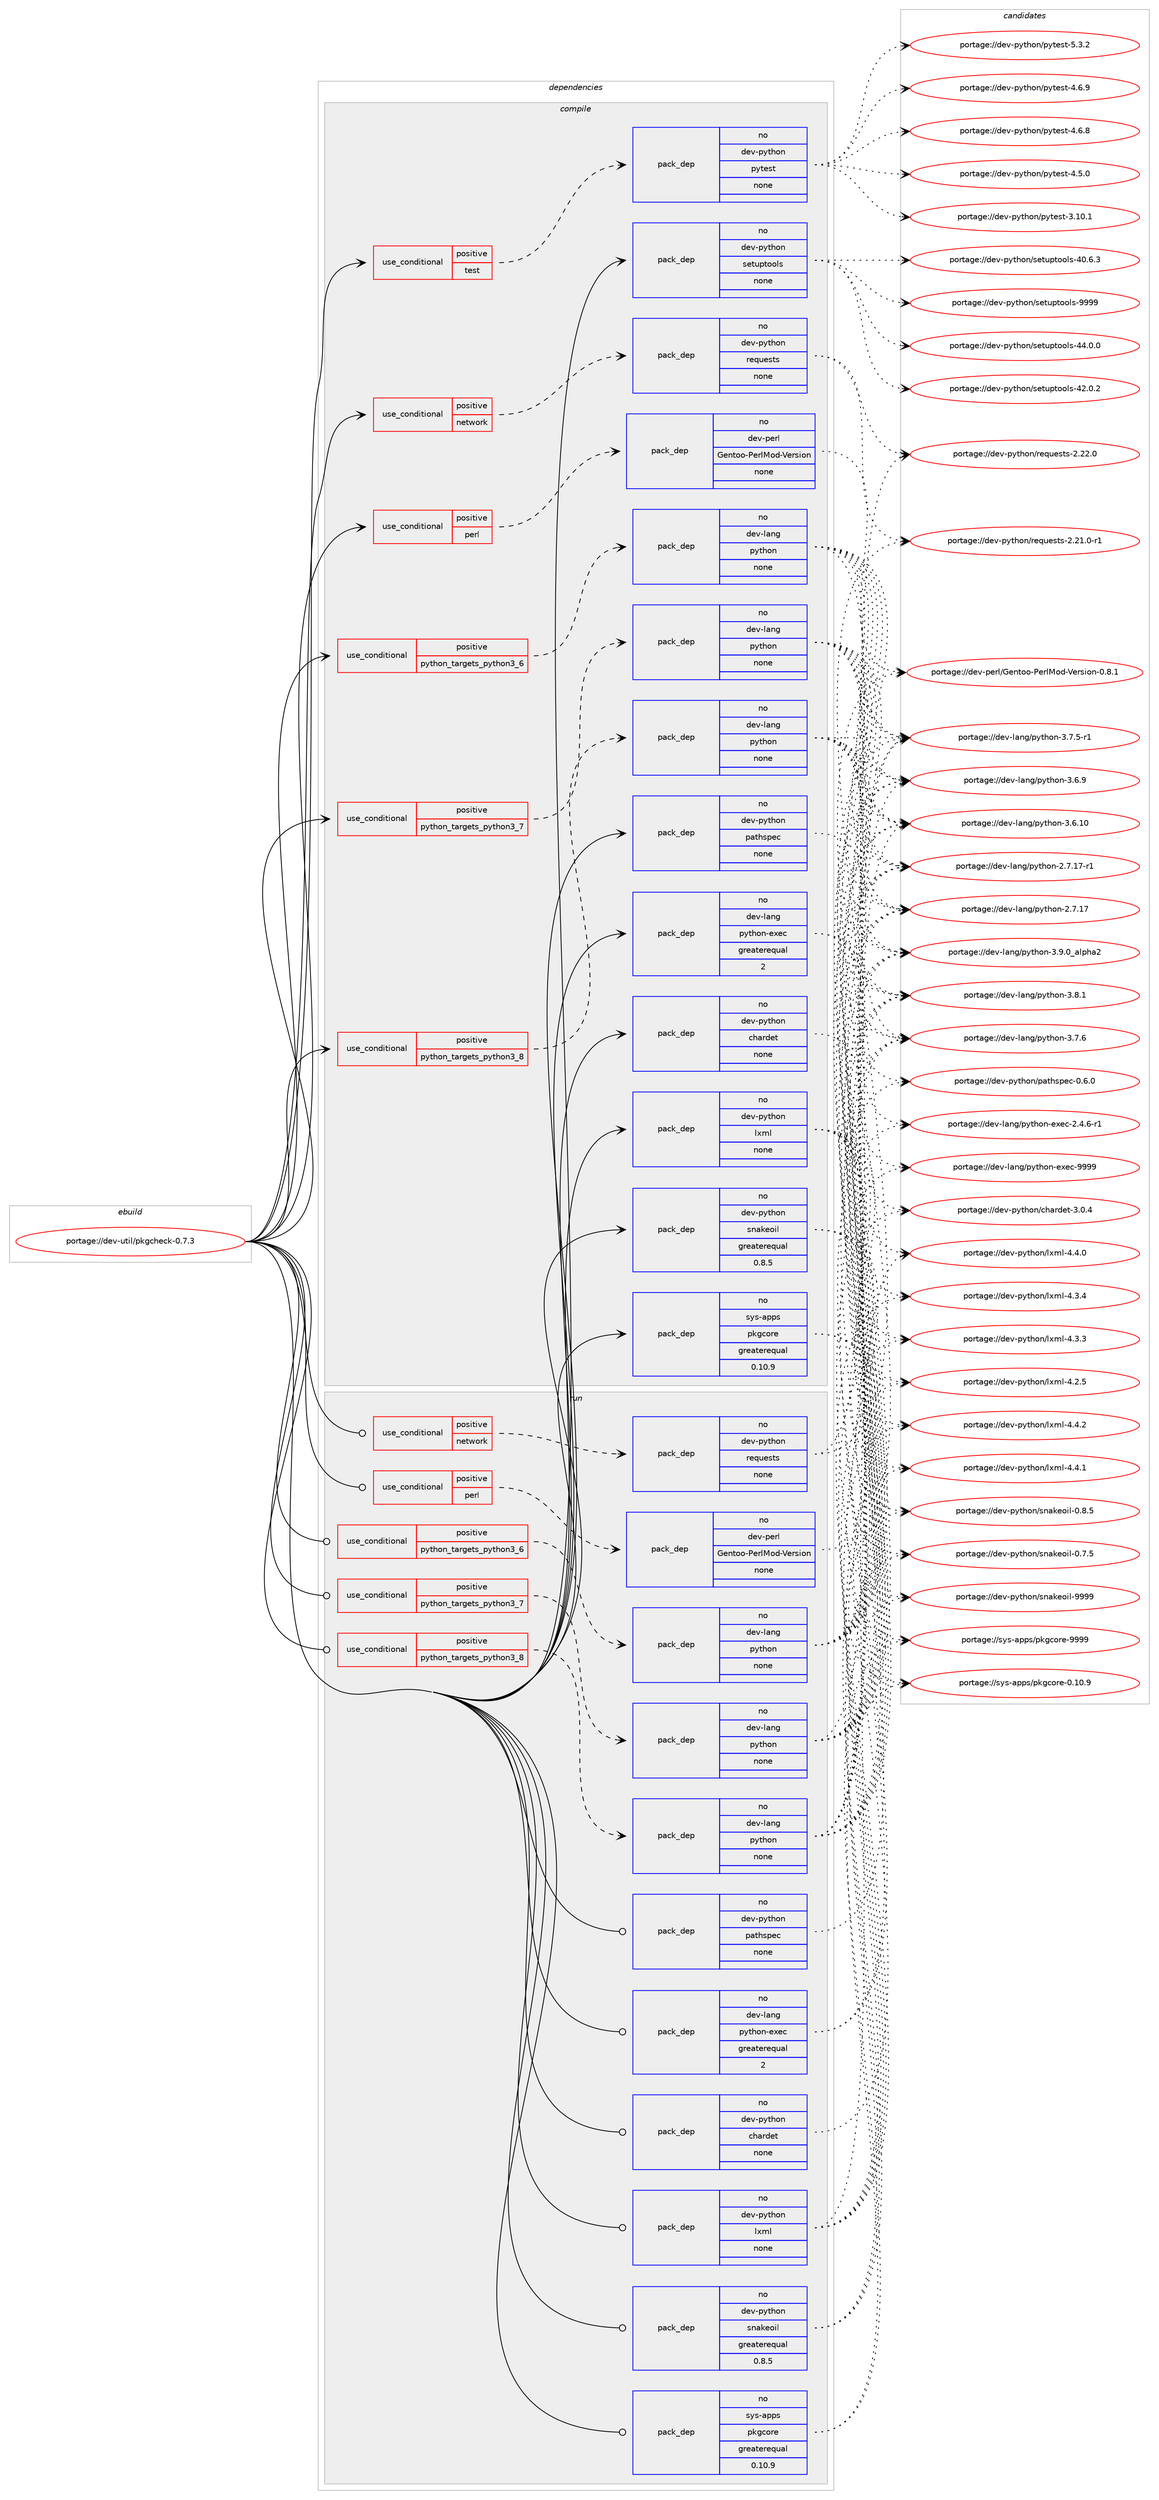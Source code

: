 digraph prolog {

# *************
# Graph options
# *************

newrank=true;
concentrate=true;
compound=true;
graph [rankdir=LR,fontname=Helvetica,fontsize=10,ranksep=1.5];#, ranksep=2.5, nodesep=0.2];
edge  [arrowhead=vee];
node  [fontname=Helvetica,fontsize=10];

# **********
# The ebuild
# **********

subgraph cluster_leftcol {
color=gray;
rank=same;
label=<<i>ebuild</i>>;
id [label="portage://dev-util/pkgcheck-0.7.3", color=red, width=4, href="../dev-util/pkgcheck-0.7.3.svg"];
}

# ****************
# The dependencies
# ****************

subgraph cluster_midcol {
color=gray;
label=<<i>dependencies</i>>;
subgraph cluster_compile {
fillcolor="#eeeeee";
style=filled;
label=<<i>compile</i>>;
subgraph cond61798 {
dependency298290 [label=<<TABLE BORDER="0" CELLBORDER="1" CELLSPACING="0" CELLPADDING="4"><TR><TD ROWSPAN="3" CELLPADDING="10">use_conditional</TD></TR><TR><TD>positive</TD></TR><TR><TD>network</TD></TR></TABLE>>, shape=none, color=red];
subgraph pack231898 {
dependency298291 [label=<<TABLE BORDER="0" CELLBORDER="1" CELLSPACING="0" CELLPADDING="4" WIDTH="220"><TR><TD ROWSPAN="6" CELLPADDING="30">pack_dep</TD></TR><TR><TD WIDTH="110">no</TD></TR><TR><TD>dev-python</TD></TR><TR><TD>requests</TD></TR><TR><TD>none</TD></TR><TR><TD></TD></TR></TABLE>>, shape=none, color=blue];
}
dependency298290:e -> dependency298291:w [weight=20,style="dashed",arrowhead="vee"];
}
id:e -> dependency298290:w [weight=20,style="solid",arrowhead="vee"];
subgraph cond61799 {
dependency298292 [label=<<TABLE BORDER="0" CELLBORDER="1" CELLSPACING="0" CELLPADDING="4"><TR><TD ROWSPAN="3" CELLPADDING="10">use_conditional</TD></TR><TR><TD>positive</TD></TR><TR><TD>perl</TD></TR></TABLE>>, shape=none, color=red];
subgraph pack231899 {
dependency298293 [label=<<TABLE BORDER="0" CELLBORDER="1" CELLSPACING="0" CELLPADDING="4" WIDTH="220"><TR><TD ROWSPAN="6" CELLPADDING="30">pack_dep</TD></TR><TR><TD WIDTH="110">no</TD></TR><TR><TD>dev-perl</TD></TR><TR><TD>Gentoo-PerlMod-Version</TD></TR><TR><TD>none</TD></TR><TR><TD></TD></TR></TABLE>>, shape=none, color=blue];
}
dependency298292:e -> dependency298293:w [weight=20,style="dashed",arrowhead="vee"];
}
id:e -> dependency298292:w [weight=20,style="solid",arrowhead="vee"];
subgraph cond61800 {
dependency298294 [label=<<TABLE BORDER="0" CELLBORDER="1" CELLSPACING="0" CELLPADDING="4"><TR><TD ROWSPAN="3" CELLPADDING="10">use_conditional</TD></TR><TR><TD>positive</TD></TR><TR><TD>python_targets_python3_6</TD></TR></TABLE>>, shape=none, color=red];
subgraph pack231900 {
dependency298295 [label=<<TABLE BORDER="0" CELLBORDER="1" CELLSPACING="0" CELLPADDING="4" WIDTH="220"><TR><TD ROWSPAN="6" CELLPADDING="30">pack_dep</TD></TR><TR><TD WIDTH="110">no</TD></TR><TR><TD>dev-lang</TD></TR><TR><TD>python</TD></TR><TR><TD>none</TD></TR><TR><TD></TD></TR></TABLE>>, shape=none, color=blue];
}
dependency298294:e -> dependency298295:w [weight=20,style="dashed",arrowhead="vee"];
}
id:e -> dependency298294:w [weight=20,style="solid",arrowhead="vee"];
subgraph cond61801 {
dependency298296 [label=<<TABLE BORDER="0" CELLBORDER="1" CELLSPACING="0" CELLPADDING="4"><TR><TD ROWSPAN="3" CELLPADDING="10">use_conditional</TD></TR><TR><TD>positive</TD></TR><TR><TD>python_targets_python3_7</TD></TR></TABLE>>, shape=none, color=red];
subgraph pack231901 {
dependency298297 [label=<<TABLE BORDER="0" CELLBORDER="1" CELLSPACING="0" CELLPADDING="4" WIDTH="220"><TR><TD ROWSPAN="6" CELLPADDING="30">pack_dep</TD></TR><TR><TD WIDTH="110">no</TD></TR><TR><TD>dev-lang</TD></TR><TR><TD>python</TD></TR><TR><TD>none</TD></TR><TR><TD></TD></TR></TABLE>>, shape=none, color=blue];
}
dependency298296:e -> dependency298297:w [weight=20,style="dashed",arrowhead="vee"];
}
id:e -> dependency298296:w [weight=20,style="solid",arrowhead="vee"];
subgraph cond61802 {
dependency298298 [label=<<TABLE BORDER="0" CELLBORDER="1" CELLSPACING="0" CELLPADDING="4"><TR><TD ROWSPAN="3" CELLPADDING="10">use_conditional</TD></TR><TR><TD>positive</TD></TR><TR><TD>python_targets_python3_8</TD></TR></TABLE>>, shape=none, color=red];
subgraph pack231902 {
dependency298299 [label=<<TABLE BORDER="0" CELLBORDER="1" CELLSPACING="0" CELLPADDING="4" WIDTH="220"><TR><TD ROWSPAN="6" CELLPADDING="30">pack_dep</TD></TR><TR><TD WIDTH="110">no</TD></TR><TR><TD>dev-lang</TD></TR><TR><TD>python</TD></TR><TR><TD>none</TD></TR><TR><TD></TD></TR></TABLE>>, shape=none, color=blue];
}
dependency298298:e -> dependency298299:w [weight=20,style="dashed",arrowhead="vee"];
}
id:e -> dependency298298:w [weight=20,style="solid",arrowhead="vee"];
subgraph cond61803 {
dependency298300 [label=<<TABLE BORDER="0" CELLBORDER="1" CELLSPACING="0" CELLPADDING="4"><TR><TD ROWSPAN="3" CELLPADDING="10">use_conditional</TD></TR><TR><TD>positive</TD></TR><TR><TD>test</TD></TR></TABLE>>, shape=none, color=red];
subgraph pack231903 {
dependency298301 [label=<<TABLE BORDER="0" CELLBORDER="1" CELLSPACING="0" CELLPADDING="4" WIDTH="220"><TR><TD ROWSPAN="6" CELLPADDING="30">pack_dep</TD></TR><TR><TD WIDTH="110">no</TD></TR><TR><TD>dev-python</TD></TR><TR><TD>pytest</TD></TR><TR><TD>none</TD></TR><TR><TD></TD></TR></TABLE>>, shape=none, color=blue];
}
dependency298300:e -> dependency298301:w [weight=20,style="dashed",arrowhead="vee"];
}
id:e -> dependency298300:w [weight=20,style="solid",arrowhead="vee"];
subgraph pack231904 {
dependency298302 [label=<<TABLE BORDER="0" CELLBORDER="1" CELLSPACING="0" CELLPADDING="4" WIDTH="220"><TR><TD ROWSPAN="6" CELLPADDING="30">pack_dep</TD></TR><TR><TD WIDTH="110">no</TD></TR><TR><TD>dev-lang</TD></TR><TR><TD>python-exec</TD></TR><TR><TD>greaterequal</TD></TR><TR><TD>2</TD></TR></TABLE>>, shape=none, color=blue];
}
id:e -> dependency298302:w [weight=20,style="solid",arrowhead="vee"];
subgraph pack231905 {
dependency298303 [label=<<TABLE BORDER="0" CELLBORDER="1" CELLSPACING="0" CELLPADDING="4" WIDTH="220"><TR><TD ROWSPAN="6" CELLPADDING="30">pack_dep</TD></TR><TR><TD WIDTH="110">no</TD></TR><TR><TD>dev-python</TD></TR><TR><TD>chardet</TD></TR><TR><TD>none</TD></TR><TR><TD></TD></TR></TABLE>>, shape=none, color=blue];
}
id:e -> dependency298303:w [weight=20,style="solid",arrowhead="vee"];
subgraph pack231906 {
dependency298304 [label=<<TABLE BORDER="0" CELLBORDER="1" CELLSPACING="0" CELLPADDING="4" WIDTH="220"><TR><TD ROWSPAN="6" CELLPADDING="30">pack_dep</TD></TR><TR><TD WIDTH="110">no</TD></TR><TR><TD>dev-python</TD></TR><TR><TD>lxml</TD></TR><TR><TD>none</TD></TR><TR><TD></TD></TR></TABLE>>, shape=none, color=blue];
}
id:e -> dependency298304:w [weight=20,style="solid",arrowhead="vee"];
subgraph pack231907 {
dependency298305 [label=<<TABLE BORDER="0" CELLBORDER="1" CELLSPACING="0" CELLPADDING="4" WIDTH="220"><TR><TD ROWSPAN="6" CELLPADDING="30">pack_dep</TD></TR><TR><TD WIDTH="110">no</TD></TR><TR><TD>dev-python</TD></TR><TR><TD>pathspec</TD></TR><TR><TD>none</TD></TR><TR><TD></TD></TR></TABLE>>, shape=none, color=blue];
}
id:e -> dependency298305:w [weight=20,style="solid",arrowhead="vee"];
subgraph pack231908 {
dependency298306 [label=<<TABLE BORDER="0" CELLBORDER="1" CELLSPACING="0" CELLPADDING="4" WIDTH="220"><TR><TD ROWSPAN="6" CELLPADDING="30">pack_dep</TD></TR><TR><TD WIDTH="110">no</TD></TR><TR><TD>dev-python</TD></TR><TR><TD>setuptools</TD></TR><TR><TD>none</TD></TR><TR><TD></TD></TR></TABLE>>, shape=none, color=blue];
}
id:e -> dependency298306:w [weight=20,style="solid",arrowhead="vee"];
subgraph pack231909 {
dependency298307 [label=<<TABLE BORDER="0" CELLBORDER="1" CELLSPACING="0" CELLPADDING="4" WIDTH="220"><TR><TD ROWSPAN="6" CELLPADDING="30">pack_dep</TD></TR><TR><TD WIDTH="110">no</TD></TR><TR><TD>dev-python</TD></TR><TR><TD>snakeoil</TD></TR><TR><TD>greaterequal</TD></TR><TR><TD>0.8.5</TD></TR></TABLE>>, shape=none, color=blue];
}
id:e -> dependency298307:w [weight=20,style="solid",arrowhead="vee"];
subgraph pack231910 {
dependency298308 [label=<<TABLE BORDER="0" CELLBORDER="1" CELLSPACING="0" CELLPADDING="4" WIDTH="220"><TR><TD ROWSPAN="6" CELLPADDING="30">pack_dep</TD></TR><TR><TD WIDTH="110">no</TD></TR><TR><TD>sys-apps</TD></TR><TR><TD>pkgcore</TD></TR><TR><TD>greaterequal</TD></TR><TR><TD>0.10.9</TD></TR></TABLE>>, shape=none, color=blue];
}
id:e -> dependency298308:w [weight=20,style="solid",arrowhead="vee"];
}
subgraph cluster_compileandrun {
fillcolor="#eeeeee";
style=filled;
label=<<i>compile and run</i>>;
}
subgraph cluster_run {
fillcolor="#eeeeee";
style=filled;
label=<<i>run</i>>;
subgraph cond61804 {
dependency298309 [label=<<TABLE BORDER="0" CELLBORDER="1" CELLSPACING="0" CELLPADDING="4"><TR><TD ROWSPAN="3" CELLPADDING="10">use_conditional</TD></TR><TR><TD>positive</TD></TR><TR><TD>network</TD></TR></TABLE>>, shape=none, color=red];
subgraph pack231911 {
dependency298310 [label=<<TABLE BORDER="0" CELLBORDER="1" CELLSPACING="0" CELLPADDING="4" WIDTH="220"><TR><TD ROWSPAN="6" CELLPADDING="30">pack_dep</TD></TR><TR><TD WIDTH="110">no</TD></TR><TR><TD>dev-python</TD></TR><TR><TD>requests</TD></TR><TR><TD>none</TD></TR><TR><TD></TD></TR></TABLE>>, shape=none, color=blue];
}
dependency298309:e -> dependency298310:w [weight=20,style="dashed",arrowhead="vee"];
}
id:e -> dependency298309:w [weight=20,style="solid",arrowhead="odot"];
subgraph cond61805 {
dependency298311 [label=<<TABLE BORDER="0" CELLBORDER="1" CELLSPACING="0" CELLPADDING="4"><TR><TD ROWSPAN="3" CELLPADDING="10">use_conditional</TD></TR><TR><TD>positive</TD></TR><TR><TD>perl</TD></TR></TABLE>>, shape=none, color=red];
subgraph pack231912 {
dependency298312 [label=<<TABLE BORDER="0" CELLBORDER="1" CELLSPACING="0" CELLPADDING="4" WIDTH="220"><TR><TD ROWSPAN="6" CELLPADDING="30">pack_dep</TD></TR><TR><TD WIDTH="110">no</TD></TR><TR><TD>dev-perl</TD></TR><TR><TD>Gentoo-PerlMod-Version</TD></TR><TR><TD>none</TD></TR><TR><TD></TD></TR></TABLE>>, shape=none, color=blue];
}
dependency298311:e -> dependency298312:w [weight=20,style="dashed",arrowhead="vee"];
}
id:e -> dependency298311:w [weight=20,style="solid",arrowhead="odot"];
subgraph cond61806 {
dependency298313 [label=<<TABLE BORDER="0" CELLBORDER="1" CELLSPACING="0" CELLPADDING="4"><TR><TD ROWSPAN="3" CELLPADDING="10">use_conditional</TD></TR><TR><TD>positive</TD></TR><TR><TD>python_targets_python3_6</TD></TR></TABLE>>, shape=none, color=red];
subgraph pack231913 {
dependency298314 [label=<<TABLE BORDER="0" CELLBORDER="1" CELLSPACING="0" CELLPADDING="4" WIDTH="220"><TR><TD ROWSPAN="6" CELLPADDING="30">pack_dep</TD></TR><TR><TD WIDTH="110">no</TD></TR><TR><TD>dev-lang</TD></TR><TR><TD>python</TD></TR><TR><TD>none</TD></TR><TR><TD></TD></TR></TABLE>>, shape=none, color=blue];
}
dependency298313:e -> dependency298314:w [weight=20,style="dashed",arrowhead="vee"];
}
id:e -> dependency298313:w [weight=20,style="solid",arrowhead="odot"];
subgraph cond61807 {
dependency298315 [label=<<TABLE BORDER="0" CELLBORDER="1" CELLSPACING="0" CELLPADDING="4"><TR><TD ROWSPAN="3" CELLPADDING="10">use_conditional</TD></TR><TR><TD>positive</TD></TR><TR><TD>python_targets_python3_7</TD></TR></TABLE>>, shape=none, color=red];
subgraph pack231914 {
dependency298316 [label=<<TABLE BORDER="0" CELLBORDER="1" CELLSPACING="0" CELLPADDING="4" WIDTH="220"><TR><TD ROWSPAN="6" CELLPADDING="30">pack_dep</TD></TR><TR><TD WIDTH="110">no</TD></TR><TR><TD>dev-lang</TD></TR><TR><TD>python</TD></TR><TR><TD>none</TD></TR><TR><TD></TD></TR></TABLE>>, shape=none, color=blue];
}
dependency298315:e -> dependency298316:w [weight=20,style="dashed",arrowhead="vee"];
}
id:e -> dependency298315:w [weight=20,style="solid",arrowhead="odot"];
subgraph cond61808 {
dependency298317 [label=<<TABLE BORDER="0" CELLBORDER="1" CELLSPACING="0" CELLPADDING="4"><TR><TD ROWSPAN="3" CELLPADDING="10">use_conditional</TD></TR><TR><TD>positive</TD></TR><TR><TD>python_targets_python3_8</TD></TR></TABLE>>, shape=none, color=red];
subgraph pack231915 {
dependency298318 [label=<<TABLE BORDER="0" CELLBORDER="1" CELLSPACING="0" CELLPADDING="4" WIDTH="220"><TR><TD ROWSPAN="6" CELLPADDING="30">pack_dep</TD></TR><TR><TD WIDTH="110">no</TD></TR><TR><TD>dev-lang</TD></TR><TR><TD>python</TD></TR><TR><TD>none</TD></TR><TR><TD></TD></TR></TABLE>>, shape=none, color=blue];
}
dependency298317:e -> dependency298318:w [weight=20,style="dashed",arrowhead="vee"];
}
id:e -> dependency298317:w [weight=20,style="solid",arrowhead="odot"];
subgraph pack231916 {
dependency298319 [label=<<TABLE BORDER="0" CELLBORDER="1" CELLSPACING="0" CELLPADDING="4" WIDTH="220"><TR><TD ROWSPAN="6" CELLPADDING="30">pack_dep</TD></TR><TR><TD WIDTH="110">no</TD></TR><TR><TD>dev-lang</TD></TR><TR><TD>python-exec</TD></TR><TR><TD>greaterequal</TD></TR><TR><TD>2</TD></TR></TABLE>>, shape=none, color=blue];
}
id:e -> dependency298319:w [weight=20,style="solid",arrowhead="odot"];
subgraph pack231917 {
dependency298320 [label=<<TABLE BORDER="0" CELLBORDER="1" CELLSPACING="0" CELLPADDING="4" WIDTH="220"><TR><TD ROWSPAN="6" CELLPADDING="30">pack_dep</TD></TR><TR><TD WIDTH="110">no</TD></TR><TR><TD>dev-python</TD></TR><TR><TD>chardet</TD></TR><TR><TD>none</TD></TR><TR><TD></TD></TR></TABLE>>, shape=none, color=blue];
}
id:e -> dependency298320:w [weight=20,style="solid",arrowhead="odot"];
subgraph pack231918 {
dependency298321 [label=<<TABLE BORDER="0" CELLBORDER="1" CELLSPACING="0" CELLPADDING="4" WIDTH="220"><TR><TD ROWSPAN="6" CELLPADDING="30">pack_dep</TD></TR><TR><TD WIDTH="110">no</TD></TR><TR><TD>dev-python</TD></TR><TR><TD>lxml</TD></TR><TR><TD>none</TD></TR><TR><TD></TD></TR></TABLE>>, shape=none, color=blue];
}
id:e -> dependency298321:w [weight=20,style="solid",arrowhead="odot"];
subgraph pack231919 {
dependency298322 [label=<<TABLE BORDER="0" CELLBORDER="1" CELLSPACING="0" CELLPADDING="4" WIDTH="220"><TR><TD ROWSPAN="6" CELLPADDING="30">pack_dep</TD></TR><TR><TD WIDTH="110">no</TD></TR><TR><TD>dev-python</TD></TR><TR><TD>pathspec</TD></TR><TR><TD>none</TD></TR><TR><TD></TD></TR></TABLE>>, shape=none, color=blue];
}
id:e -> dependency298322:w [weight=20,style="solid",arrowhead="odot"];
subgraph pack231920 {
dependency298323 [label=<<TABLE BORDER="0" CELLBORDER="1" CELLSPACING="0" CELLPADDING="4" WIDTH="220"><TR><TD ROWSPAN="6" CELLPADDING="30">pack_dep</TD></TR><TR><TD WIDTH="110">no</TD></TR><TR><TD>dev-python</TD></TR><TR><TD>snakeoil</TD></TR><TR><TD>greaterequal</TD></TR><TR><TD>0.8.5</TD></TR></TABLE>>, shape=none, color=blue];
}
id:e -> dependency298323:w [weight=20,style="solid",arrowhead="odot"];
subgraph pack231921 {
dependency298324 [label=<<TABLE BORDER="0" CELLBORDER="1" CELLSPACING="0" CELLPADDING="4" WIDTH="220"><TR><TD ROWSPAN="6" CELLPADDING="30">pack_dep</TD></TR><TR><TD WIDTH="110">no</TD></TR><TR><TD>sys-apps</TD></TR><TR><TD>pkgcore</TD></TR><TR><TD>greaterequal</TD></TR><TR><TD>0.10.9</TD></TR></TABLE>>, shape=none, color=blue];
}
id:e -> dependency298324:w [weight=20,style="solid",arrowhead="odot"];
}
}

# **************
# The candidates
# **************

subgraph cluster_choices {
rank=same;
color=gray;
label=<<i>candidates</i>>;

subgraph choice231898 {
color=black;
nodesep=1;
choice100101118451121211161041111104711410111311710111511611545504650504648 [label="portage://dev-python/requests-2.22.0", color=red, width=4,href="../dev-python/requests-2.22.0.svg"];
choice1001011184511212111610411111047114101113117101115116115455046504946484511449 [label="portage://dev-python/requests-2.21.0-r1", color=red, width=4,href="../dev-python/requests-2.21.0-r1.svg"];
dependency298291:e -> choice100101118451121211161041111104711410111311710111511611545504650504648:w [style=dotted,weight="100"];
dependency298291:e -> choice1001011184511212111610411111047114101113117101115116115455046504946484511449:w [style=dotted,weight="100"];
}
subgraph choice231899 {
color=black;
nodesep=1;
choice1001011184511210111410847711011101161111114580101114108771111004586101114115105111110454846564649 [label="portage://dev-perl/Gentoo-PerlMod-Version-0.8.1", color=red, width=4,href="../dev-perl/Gentoo-PerlMod-Version-0.8.1.svg"];
dependency298293:e -> choice1001011184511210111410847711011101161111114580101114108771111004586101114115105111110454846564649:w [style=dotted,weight="100"];
}
subgraph choice231900 {
color=black;
nodesep=1;
choice10010111845108971101034711212111610411111045514657464895971081121049750 [label="portage://dev-lang/python-3.9.0_alpha2", color=red, width=4,href="../dev-lang/python-3.9.0_alpha2.svg"];
choice100101118451089711010347112121116104111110455146564649 [label="portage://dev-lang/python-3.8.1", color=red, width=4,href="../dev-lang/python-3.8.1.svg"];
choice100101118451089711010347112121116104111110455146554654 [label="portage://dev-lang/python-3.7.6", color=red, width=4,href="../dev-lang/python-3.7.6.svg"];
choice1001011184510897110103471121211161041111104551465546534511449 [label="portage://dev-lang/python-3.7.5-r1", color=red, width=4,href="../dev-lang/python-3.7.5-r1.svg"];
choice100101118451089711010347112121116104111110455146544657 [label="portage://dev-lang/python-3.6.9", color=red, width=4,href="../dev-lang/python-3.6.9.svg"];
choice10010111845108971101034711212111610411111045514654464948 [label="portage://dev-lang/python-3.6.10", color=red, width=4,href="../dev-lang/python-3.6.10.svg"];
choice100101118451089711010347112121116104111110455046554649554511449 [label="portage://dev-lang/python-2.7.17-r1", color=red, width=4,href="../dev-lang/python-2.7.17-r1.svg"];
choice10010111845108971101034711212111610411111045504655464955 [label="portage://dev-lang/python-2.7.17", color=red, width=4,href="../dev-lang/python-2.7.17.svg"];
dependency298295:e -> choice10010111845108971101034711212111610411111045514657464895971081121049750:w [style=dotted,weight="100"];
dependency298295:e -> choice100101118451089711010347112121116104111110455146564649:w [style=dotted,weight="100"];
dependency298295:e -> choice100101118451089711010347112121116104111110455146554654:w [style=dotted,weight="100"];
dependency298295:e -> choice1001011184510897110103471121211161041111104551465546534511449:w [style=dotted,weight="100"];
dependency298295:e -> choice100101118451089711010347112121116104111110455146544657:w [style=dotted,weight="100"];
dependency298295:e -> choice10010111845108971101034711212111610411111045514654464948:w [style=dotted,weight="100"];
dependency298295:e -> choice100101118451089711010347112121116104111110455046554649554511449:w [style=dotted,weight="100"];
dependency298295:e -> choice10010111845108971101034711212111610411111045504655464955:w [style=dotted,weight="100"];
}
subgraph choice231901 {
color=black;
nodesep=1;
choice10010111845108971101034711212111610411111045514657464895971081121049750 [label="portage://dev-lang/python-3.9.0_alpha2", color=red, width=4,href="../dev-lang/python-3.9.0_alpha2.svg"];
choice100101118451089711010347112121116104111110455146564649 [label="portage://dev-lang/python-3.8.1", color=red, width=4,href="../dev-lang/python-3.8.1.svg"];
choice100101118451089711010347112121116104111110455146554654 [label="portage://dev-lang/python-3.7.6", color=red, width=4,href="../dev-lang/python-3.7.6.svg"];
choice1001011184510897110103471121211161041111104551465546534511449 [label="portage://dev-lang/python-3.7.5-r1", color=red, width=4,href="../dev-lang/python-3.7.5-r1.svg"];
choice100101118451089711010347112121116104111110455146544657 [label="portage://dev-lang/python-3.6.9", color=red, width=4,href="../dev-lang/python-3.6.9.svg"];
choice10010111845108971101034711212111610411111045514654464948 [label="portage://dev-lang/python-3.6.10", color=red, width=4,href="../dev-lang/python-3.6.10.svg"];
choice100101118451089711010347112121116104111110455046554649554511449 [label="portage://dev-lang/python-2.7.17-r1", color=red, width=4,href="../dev-lang/python-2.7.17-r1.svg"];
choice10010111845108971101034711212111610411111045504655464955 [label="portage://dev-lang/python-2.7.17", color=red, width=4,href="../dev-lang/python-2.7.17.svg"];
dependency298297:e -> choice10010111845108971101034711212111610411111045514657464895971081121049750:w [style=dotted,weight="100"];
dependency298297:e -> choice100101118451089711010347112121116104111110455146564649:w [style=dotted,weight="100"];
dependency298297:e -> choice100101118451089711010347112121116104111110455146554654:w [style=dotted,weight="100"];
dependency298297:e -> choice1001011184510897110103471121211161041111104551465546534511449:w [style=dotted,weight="100"];
dependency298297:e -> choice100101118451089711010347112121116104111110455146544657:w [style=dotted,weight="100"];
dependency298297:e -> choice10010111845108971101034711212111610411111045514654464948:w [style=dotted,weight="100"];
dependency298297:e -> choice100101118451089711010347112121116104111110455046554649554511449:w [style=dotted,weight="100"];
dependency298297:e -> choice10010111845108971101034711212111610411111045504655464955:w [style=dotted,weight="100"];
}
subgraph choice231902 {
color=black;
nodesep=1;
choice10010111845108971101034711212111610411111045514657464895971081121049750 [label="portage://dev-lang/python-3.9.0_alpha2", color=red, width=4,href="../dev-lang/python-3.9.0_alpha2.svg"];
choice100101118451089711010347112121116104111110455146564649 [label="portage://dev-lang/python-3.8.1", color=red, width=4,href="../dev-lang/python-3.8.1.svg"];
choice100101118451089711010347112121116104111110455146554654 [label="portage://dev-lang/python-3.7.6", color=red, width=4,href="../dev-lang/python-3.7.6.svg"];
choice1001011184510897110103471121211161041111104551465546534511449 [label="portage://dev-lang/python-3.7.5-r1", color=red, width=4,href="../dev-lang/python-3.7.5-r1.svg"];
choice100101118451089711010347112121116104111110455146544657 [label="portage://dev-lang/python-3.6.9", color=red, width=4,href="../dev-lang/python-3.6.9.svg"];
choice10010111845108971101034711212111610411111045514654464948 [label="portage://dev-lang/python-3.6.10", color=red, width=4,href="../dev-lang/python-3.6.10.svg"];
choice100101118451089711010347112121116104111110455046554649554511449 [label="portage://dev-lang/python-2.7.17-r1", color=red, width=4,href="../dev-lang/python-2.7.17-r1.svg"];
choice10010111845108971101034711212111610411111045504655464955 [label="portage://dev-lang/python-2.7.17", color=red, width=4,href="../dev-lang/python-2.7.17.svg"];
dependency298299:e -> choice10010111845108971101034711212111610411111045514657464895971081121049750:w [style=dotted,weight="100"];
dependency298299:e -> choice100101118451089711010347112121116104111110455146564649:w [style=dotted,weight="100"];
dependency298299:e -> choice100101118451089711010347112121116104111110455146554654:w [style=dotted,weight="100"];
dependency298299:e -> choice1001011184510897110103471121211161041111104551465546534511449:w [style=dotted,weight="100"];
dependency298299:e -> choice100101118451089711010347112121116104111110455146544657:w [style=dotted,weight="100"];
dependency298299:e -> choice10010111845108971101034711212111610411111045514654464948:w [style=dotted,weight="100"];
dependency298299:e -> choice100101118451089711010347112121116104111110455046554649554511449:w [style=dotted,weight="100"];
dependency298299:e -> choice10010111845108971101034711212111610411111045504655464955:w [style=dotted,weight="100"];
}
subgraph choice231903 {
color=black;
nodesep=1;
choice1001011184511212111610411111047112121116101115116455346514650 [label="portage://dev-python/pytest-5.3.2", color=red, width=4,href="../dev-python/pytest-5.3.2.svg"];
choice1001011184511212111610411111047112121116101115116455246544657 [label="portage://dev-python/pytest-4.6.9", color=red, width=4,href="../dev-python/pytest-4.6.9.svg"];
choice1001011184511212111610411111047112121116101115116455246544656 [label="portage://dev-python/pytest-4.6.8", color=red, width=4,href="../dev-python/pytest-4.6.8.svg"];
choice1001011184511212111610411111047112121116101115116455246534648 [label="portage://dev-python/pytest-4.5.0", color=red, width=4,href="../dev-python/pytest-4.5.0.svg"];
choice100101118451121211161041111104711212111610111511645514649484649 [label="portage://dev-python/pytest-3.10.1", color=red, width=4,href="../dev-python/pytest-3.10.1.svg"];
dependency298301:e -> choice1001011184511212111610411111047112121116101115116455346514650:w [style=dotted,weight="100"];
dependency298301:e -> choice1001011184511212111610411111047112121116101115116455246544657:w [style=dotted,weight="100"];
dependency298301:e -> choice1001011184511212111610411111047112121116101115116455246544656:w [style=dotted,weight="100"];
dependency298301:e -> choice1001011184511212111610411111047112121116101115116455246534648:w [style=dotted,weight="100"];
dependency298301:e -> choice100101118451121211161041111104711212111610111511645514649484649:w [style=dotted,weight="100"];
}
subgraph choice231904 {
color=black;
nodesep=1;
choice10010111845108971101034711212111610411111045101120101994557575757 [label="portage://dev-lang/python-exec-9999", color=red, width=4,href="../dev-lang/python-exec-9999.svg"];
choice10010111845108971101034711212111610411111045101120101994550465246544511449 [label="portage://dev-lang/python-exec-2.4.6-r1", color=red, width=4,href="../dev-lang/python-exec-2.4.6-r1.svg"];
dependency298302:e -> choice10010111845108971101034711212111610411111045101120101994557575757:w [style=dotted,weight="100"];
dependency298302:e -> choice10010111845108971101034711212111610411111045101120101994550465246544511449:w [style=dotted,weight="100"];
}
subgraph choice231905 {
color=black;
nodesep=1;
choice10010111845112121116104111110479910497114100101116455146484652 [label="portage://dev-python/chardet-3.0.4", color=red, width=4,href="../dev-python/chardet-3.0.4.svg"];
dependency298303:e -> choice10010111845112121116104111110479910497114100101116455146484652:w [style=dotted,weight="100"];
}
subgraph choice231906 {
color=black;
nodesep=1;
choice1001011184511212111610411111047108120109108455246524650 [label="portage://dev-python/lxml-4.4.2", color=red, width=4,href="../dev-python/lxml-4.4.2.svg"];
choice1001011184511212111610411111047108120109108455246524649 [label="portage://dev-python/lxml-4.4.1", color=red, width=4,href="../dev-python/lxml-4.4.1.svg"];
choice1001011184511212111610411111047108120109108455246524648 [label="portage://dev-python/lxml-4.4.0", color=red, width=4,href="../dev-python/lxml-4.4.0.svg"];
choice1001011184511212111610411111047108120109108455246514652 [label="portage://dev-python/lxml-4.3.4", color=red, width=4,href="../dev-python/lxml-4.3.4.svg"];
choice1001011184511212111610411111047108120109108455246514651 [label="portage://dev-python/lxml-4.3.3", color=red, width=4,href="../dev-python/lxml-4.3.3.svg"];
choice1001011184511212111610411111047108120109108455246504653 [label="portage://dev-python/lxml-4.2.5", color=red, width=4,href="../dev-python/lxml-4.2.5.svg"];
dependency298304:e -> choice1001011184511212111610411111047108120109108455246524650:w [style=dotted,weight="100"];
dependency298304:e -> choice1001011184511212111610411111047108120109108455246524649:w [style=dotted,weight="100"];
dependency298304:e -> choice1001011184511212111610411111047108120109108455246524648:w [style=dotted,weight="100"];
dependency298304:e -> choice1001011184511212111610411111047108120109108455246514652:w [style=dotted,weight="100"];
dependency298304:e -> choice1001011184511212111610411111047108120109108455246514651:w [style=dotted,weight="100"];
dependency298304:e -> choice1001011184511212111610411111047108120109108455246504653:w [style=dotted,weight="100"];
}
subgraph choice231907 {
color=black;
nodesep=1;
choice10010111845112121116104111110471129711610411511210199454846544648 [label="portage://dev-python/pathspec-0.6.0", color=red, width=4,href="../dev-python/pathspec-0.6.0.svg"];
dependency298305:e -> choice10010111845112121116104111110471129711610411511210199454846544648:w [style=dotted,weight="100"];
}
subgraph choice231908 {
color=black;
nodesep=1;
choice10010111845112121116104111110471151011161171121161111111081154557575757 [label="portage://dev-python/setuptools-9999", color=red, width=4,href="../dev-python/setuptools-9999.svg"];
choice100101118451121211161041111104711510111611711211611111110811545525246484648 [label="portage://dev-python/setuptools-44.0.0", color=red, width=4,href="../dev-python/setuptools-44.0.0.svg"];
choice100101118451121211161041111104711510111611711211611111110811545525046484650 [label="portage://dev-python/setuptools-42.0.2", color=red, width=4,href="../dev-python/setuptools-42.0.2.svg"];
choice100101118451121211161041111104711510111611711211611111110811545524846544651 [label="portage://dev-python/setuptools-40.6.3", color=red, width=4,href="../dev-python/setuptools-40.6.3.svg"];
dependency298306:e -> choice10010111845112121116104111110471151011161171121161111111081154557575757:w [style=dotted,weight="100"];
dependency298306:e -> choice100101118451121211161041111104711510111611711211611111110811545525246484648:w [style=dotted,weight="100"];
dependency298306:e -> choice100101118451121211161041111104711510111611711211611111110811545525046484650:w [style=dotted,weight="100"];
dependency298306:e -> choice100101118451121211161041111104711510111611711211611111110811545524846544651:w [style=dotted,weight="100"];
}
subgraph choice231909 {
color=black;
nodesep=1;
choice1001011184511212111610411111047115110971071011111051084557575757 [label="portage://dev-python/snakeoil-9999", color=red, width=4,href="../dev-python/snakeoil-9999.svg"];
choice100101118451121211161041111104711511097107101111105108454846564653 [label="portage://dev-python/snakeoil-0.8.5", color=red, width=4,href="../dev-python/snakeoil-0.8.5.svg"];
choice100101118451121211161041111104711511097107101111105108454846554653 [label="portage://dev-python/snakeoil-0.7.5", color=red, width=4,href="../dev-python/snakeoil-0.7.5.svg"];
dependency298307:e -> choice1001011184511212111610411111047115110971071011111051084557575757:w [style=dotted,weight="100"];
dependency298307:e -> choice100101118451121211161041111104711511097107101111105108454846564653:w [style=dotted,weight="100"];
dependency298307:e -> choice100101118451121211161041111104711511097107101111105108454846554653:w [style=dotted,weight="100"];
}
subgraph choice231910 {
color=black;
nodesep=1;
choice115121115459711211211547112107103991111141014557575757 [label="portage://sys-apps/pkgcore-9999", color=red, width=4,href="../sys-apps/pkgcore-9999.svg"];
choice1151211154597112112115471121071039911111410145484649484657 [label="portage://sys-apps/pkgcore-0.10.9", color=red, width=4,href="../sys-apps/pkgcore-0.10.9.svg"];
dependency298308:e -> choice115121115459711211211547112107103991111141014557575757:w [style=dotted,weight="100"];
dependency298308:e -> choice1151211154597112112115471121071039911111410145484649484657:w [style=dotted,weight="100"];
}
subgraph choice231911 {
color=black;
nodesep=1;
choice100101118451121211161041111104711410111311710111511611545504650504648 [label="portage://dev-python/requests-2.22.0", color=red, width=4,href="../dev-python/requests-2.22.0.svg"];
choice1001011184511212111610411111047114101113117101115116115455046504946484511449 [label="portage://dev-python/requests-2.21.0-r1", color=red, width=4,href="../dev-python/requests-2.21.0-r1.svg"];
dependency298310:e -> choice100101118451121211161041111104711410111311710111511611545504650504648:w [style=dotted,weight="100"];
dependency298310:e -> choice1001011184511212111610411111047114101113117101115116115455046504946484511449:w [style=dotted,weight="100"];
}
subgraph choice231912 {
color=black;
nodesep=1;
choice1001011184511210111410847711011101161111114580101114108771111004586101114115105111110454846564649 [label="portage://dev-perl/Gentoo-PerlMod-Version-0.8.1", color=red, width=4,href="../dev-perl/Gentoo-PerlMod-Version-0.8.1.svg"];
dependency298312:e -> choice1001011184511210111410847711011101161111114580101114108771111004586101114115105111110454846564649:w [style=dotted,weight="100"];
}
subgraph choice231913 {
color=black;
nodesep=1;
choice10010111845108971101034711212111610411111045514657464895971081121049750 [label="portage://dev-lang/python-3.9.0_alpha2", color=red, width=4,href="../dev-lang/python-3.9.0_alpha2.svg"];
choice100101118451089711010347112121116104111110455146564649 [label="portage://dev-lang/python-3.8.1", color=red, width=4,href="../dev-lang/python-3.8.1.svg"];
choice100101118451089711010347112121116104111110455146554654 [label="portage://dev-lang/python-3.7.6", color=red, width=4,href="../dev-lang/python-3.7.6.svg"];
choice1001011184510897110103471121211161041111104551465546534511449 [label="portage://dev-lang/python-3.7.5-r1", color=red, width=4,href="../dev-lang/python-3.7.5-r1.svg"];
choice100101118451089711010347112121116104111110455146544657 [label="portage://dev-lang/python-3.6.9", color=red, width=4,href="../dev-lang/python-3.6.9.svg"];
choice10010111845108971101034711212111610411111045514654464948 [label="portage://dev-lang/python-3.6.10", color=red, width=4,href="../dev-lang/python-3.6.10.svg"];
choice100101118451089711010347112121116104111110455046554649554511449 [label="portage://dev-lang/python-2.7.17-r1", color=red, width=4,href="../dev-lang/python-2.7.17-r1.svg"];
choice10010111845108971101034711212111610411111045504655464955 [label="portage://dev-lang/python-2.7.17", color=red, width=4,href="../dev-lang/python-2.7.17.svg"];
dependency298314:e -> choice10010111845108971101034711212111610411111045514657464895971081121049750:w [style=dotted,weight="100"];
dependency298314:e -> choice100101118451089711010347112121116104111110455146564649:w [style=dotted,weight="100"];
dependency298314:e -> choice100101118451089711010347112121116104111110455146554654:w [style=dotted,weight="100"];
dependency298314:e -> choice1001011184510897110103471121211161041111104551465546534511449:w [style=dotted,weight="100"];
dependency298314:e -> choice100101118451089711010347112121116104111110455146544657:w [style=dotted,weight="100"];
dependency298314:e -> choice10010111845108971101034711212111610411111045514654464948:w [style=dotted,weight="100"];
dependency298314:e -> choice100101118451089711010347112121116104111110455046554649554511449:w [style=dotted,weight="100"];
dependency298314:e -> choice10010111845108971101034711212111610411111045504655464955:w [style=dotted,weight="100"];
}
subgraph choice231914 {
color=black;
nodesep=1;
choice10010111845108971101034711212111610411111045514657464895971081121049750 [label="portage://dev-lang/python-3.9.0_alpha2", color=red, width=4,href="../dev-lang/python-3.9.0_alpha2.svg"];
choice100101118451089711010347112121116104111110455146564649 [label="portage://dev-lang/python-3.8.1", color=red, width=4,href="../dev-lang/python-3.8.1.svg"];
choice100101118451089711010347112121116104111110455146554654 [label="portage://dev-lang/python-3.7.6", color=red, width=4,href="../dev-lang/python-3.7.6.svg"];
choice1001011184510897110103471121211161041111104551465546534511449 [label="portage://dev-lang/python-3.7.5-r1", color=red, width=4,href="../dev-lang/python-3.7.5-r1.svg"];
choice100101118451089711010347112121116104111110455146544657 [label="portage://dev-lang/python-3.6.9", color=red, width=4,href="../dev-lang/python-3.6.9.svg"];
choice10010111845108971101034711212111610411111045514654464948 [label="portage://dev-lang/python-3.6.10", color=red, width=4,href="../dev-lang/python-3.6.10.svg"];
choice100101118451089711010347112121116104111110455046554649554511449 [label="portage://dev-lang/python-2.7.17-r1", color=red, width=4,href="../dev-lang/python-2.7.17-r1.svg"];
choice10010111845108971101034711212111610411111045504655464955 [label="portage://dev-lang/python-2.7.17", color=red, width=4,href="../dev-lang/python-2.7.17.svg"];
dependency298316:e -> choice10010111845108971101034711212111610411111045514657464895971081121049750:w [style=dotted,weight="100"];
dependency298316:e -> choice100101118451089711010347112121116104111110455146564649:w [style=dotted,weight="100"];
dependency298316:e -> choice100101118451089711010347112121116104111110455146554654:w [style=dotted,weight="100"];
dependency298316:e -> choice1001011184510897110103471121211161041111104551465546534511449:w [style=dotted,weight="100"];
dependency298316:e -> choice100101118451089711010347112121116104111110455146544657:w [style=dotted,weight="100"];
dependency298316:e -> choice10010111845108971101034711212111610411111045514654464948:w [style=dotted,weight="100"];
dependency298316:e -> choice100101118451089711010347112121116104111110455046554649554511449:w [style=dotted,weight="100"];
dependency298316:e -> choice10010111845108971101034711212111610411111045504655464955:w [style=dotted,weight="100"];
}
subgraph choice231915 {
color=black;
nodesep=1;
choice10010111845108971101034711212111610411111045514657464895971081121049750 [label="portage://dev-lang/python-3.9.0_alpha2", color=red, width=4,href="../dev-lang/python-3.9.0_alpha2.svg"];
choice100101118451089711010347112121116104111110455146564649 [label="portage://dev-lang/python-3.8.1", color=red, width=4,href="../dev-lang/python-3.8.1.svg"];
choice100101118451089711010347112121116104111110455146554654 [label="portage://dev-lang/python-3.7.6", color=red, width=4,href="../dev-lang/python-3.7.6.svg"];
choice1001011184510897110103471121211161041111104551465546534511449 [label="portage://dev-lang/python-3.7.5-r1", color=red, width=4,href="../dev-lang/python-3.7.5-r1.svg"];
choice100101118451089711010347112121116104111110455146544657 [label="portage://dev-lang/python-3.6.9", color=red, width=4,href="../dev-lang/python-3.6.9.svg"];
choice10010111845108971101034711212111610411111045514654464948 [label="portage://dev-lang/python-3.6.10", color=red, width=4,href="../dev-lang/python-3.6.10.svg"];
choice100101118451089711010347112121116104111110455046554649554511449 [label="portage://dev-lang/python-2.7.17-r1", color=red, width=4,href="../dev-lang/python-2.7.17-r1.svg"];
choice10010111845108971101034711212111610411111045504655464955 [label="portage://dev-lang/python-2.7.17", color=red, width=4,href="../dev-lang/python-2.7.17.svg"];
dependency298318:e -> choice10010111845108971101034711212111610411111045514657464895971081121049750:w [style=dotted,weight="100"];
dependency298318:e -> choice100101118451089711010347112121116104111110455146564649:w [style=dotted,weight="100"];
dependency298318:e -> choice100101118451089711010347112121116104111110455146554654:w [style=dotted,weight="100"];
dependency298318:e -> choice1001011184510897110103471121211161041111104551465546534511449:w [style=dotted,weight="100"];
dependency298318:e -> choice100101118451089711010347112121116104111110455146544657:w [style=dotted,weight="100"];
dependency298318:e -> choice10010111845108971101034711212111610411111045514654464948:w [style=dotted,weight="100"];
dependency298318:e -> choice100101118451089711010347112121116104111110455046554649554511449:w [style=dotted,weight="100"];
dependency298318:e -> choice10010111845108971101034711212111610411111045504655464955:w [style=dotted,weight="100"];
}
subgraph choice231916 {
color=black;
nodesep=1;
choice10010111845108971101034711212111610411111045101120101994557575757 [label="portage://dev-lang/python-exec-9999", color=red, width=4,href="../dev-lang/python-exec-9999.svg"];
choice10010111845108971101034711212111610411111045101120101994550465246544511449 [label="portage://dev-lang/python-exec-2.4.6-r1", color=red, width=4,href="../dev-lang/python-exec-2.4.6-r1.svg"];
dependency298319:e -> choice10010111845108971101034711212111610411111045101120101994557575757:w [style=dotted,weight="100"];
dependency298319:e -> choice10010111845108971101034711212111610411111045101120101994550465246544511449:w [style=dotted,weight="100"];
}
subgraph choice231917 {
color=black;
nodesep=1;
choice10010111845112121116104111110479910497114100101116455146484652 [label="portage://dev-python/chardet-3.0.4", color=red, width=4,href="../dev-python/chardet-3.0.4.svg"];
dependency298320:e -> choice10010111845112121116104111110479910497114100101116455146484652:w [style=dotted,weight="100"];
}
subgraph choice231918 {
color=black;
nodesep=1;
choice1001011184511212111610411111047108120109108455246524650 [label="portage://dev-python/lxml-4.4.2", color=red, width=4,href="../dev-python/lxml-4.4.2.svg"];
choice1001011184511212111610411111047108120109108455246524649 [label="portage://dev-python/lxml-4.4.1", color=red, width=4,href="../dev-python/lxml-4.4.1.svg"];
choice1001011184511212111610411111047108120109108455246524648 [label="portage://dev-python/lxml-4.4.0", color=red, width=4,href="../dev-python/lxml-4.4.0.svg"];
choice1001011184511212111610411111047108120109108455246514652 [label="portage://dev-python/lxml-4.3.4", color=red, width=4,href="../dev-python/lxml-4.3.4.svg"];
choice1001011184511212111610411111047108120109108455246514651 [label="portage://dev-python/lxml-4.3.3", color=red, width=4,href="../dev-python/lxml-4.3.3.svg"];
choice1001011184511212111610411111047108120109108455246504653 [label="portage://dev-python/lxml-4.2.5", color=red, width=4,href="../dev-python/lxml-4.2.5.svg"];
dependency298321:e -> choice1001011184511212111610411111047108120109108455246524650:w [style=dotted,weight="100"];
dependency298321:e -> choice1001011184511212111610411111047108120109108455246524649:w [style=dotted,weight="100"];
dependency298321:e -> choice1001011184511212111610411111047108120109108455246524648:w [style=dotted,weight="100"];
dependency298321:e -> choice1001011184511212111610411111047108120109108455246514652:w [style=dotted,weight="100"];
dependency298321:e -> choice1001011184511212111610411111047108120109108455246514651:w [style=dotted,weight="100"];
dependency298321:e -> choice1001011184511212111610411111047108120109108455246504653:w [style=dotted,weight="100"];
}
subgraph choice231919 {
color=black;
nodesep=1;
choice10010111845112121116104111110471129711610411511210199454846544648 [label="portage://dev-python/pathspec-0.6.0", color=red, width=4,href="../dev-python/pathspec-0.6.0.svg"];
dependency298322:e -> choice10010111845112121116104111110471129711610411511210199454846544648:w [style=dotted,weight="100"];
}
subgraph choice231920 {
color=black;
nodesep=1;
choice1001011184511212111610411111047115110971071011111051084557575757 [label="portage://dev-python/snakeoil-9999", color=red, width=4,href="../dev-python/snakeoil-9999.svg"];
choice100101118451121211161041111104711511097107101111105108454846564653 [label="portage://dev-python/snakeoil-0.8.5", color=red, width=4,href="../dev-python/snakeoil-0.8.5.svg"];
choice100101118451121211161041111104711511097107101111105108454846554653 [label="portage://dev-python/snakeoil-0.7.5", color=red, width=4,href="../dev-python/snakeoil-0.7.5.svg"];
dependency298323:e -> choice1001011184511212111610411111047115110971071011111051084557575757:w [style=dotted,weight="100"];
dependency298323:e -> choice100101118451121211161041111104711511097107101111105108454846564653:w [style=dotted,weight="100"];
dependency298323:e -> choice100101118451121211161041111104711511097107101111105108454846554653:w [style=dotted,weight="100"];
}
subgraph choice231921 {
color=black;
nodesep=1;
choice115121115459711211211547112107103991111141014557575757 [label="portage://sys-apps/pkgcore-9999", color=red, width=4,href="../sys-apps/pkgcore-9999.svg"];
choice1151211154597112112115471121071039911111410145484649484657 [label="portage://sys-apps/pkgcore-0.10.9", color=red, width=4,href="../sys-apps/pkgcore-0.10.9.svg"];
dependency298324:e -> choice115121115459711211211547112107103991111141014557575757:w [style=dotted,weight="100"];
dependency298324:e -> choice1151211154597112112115471121071039911111410145484649484657:w [style=dotted,weight="100"];
}
}

}
